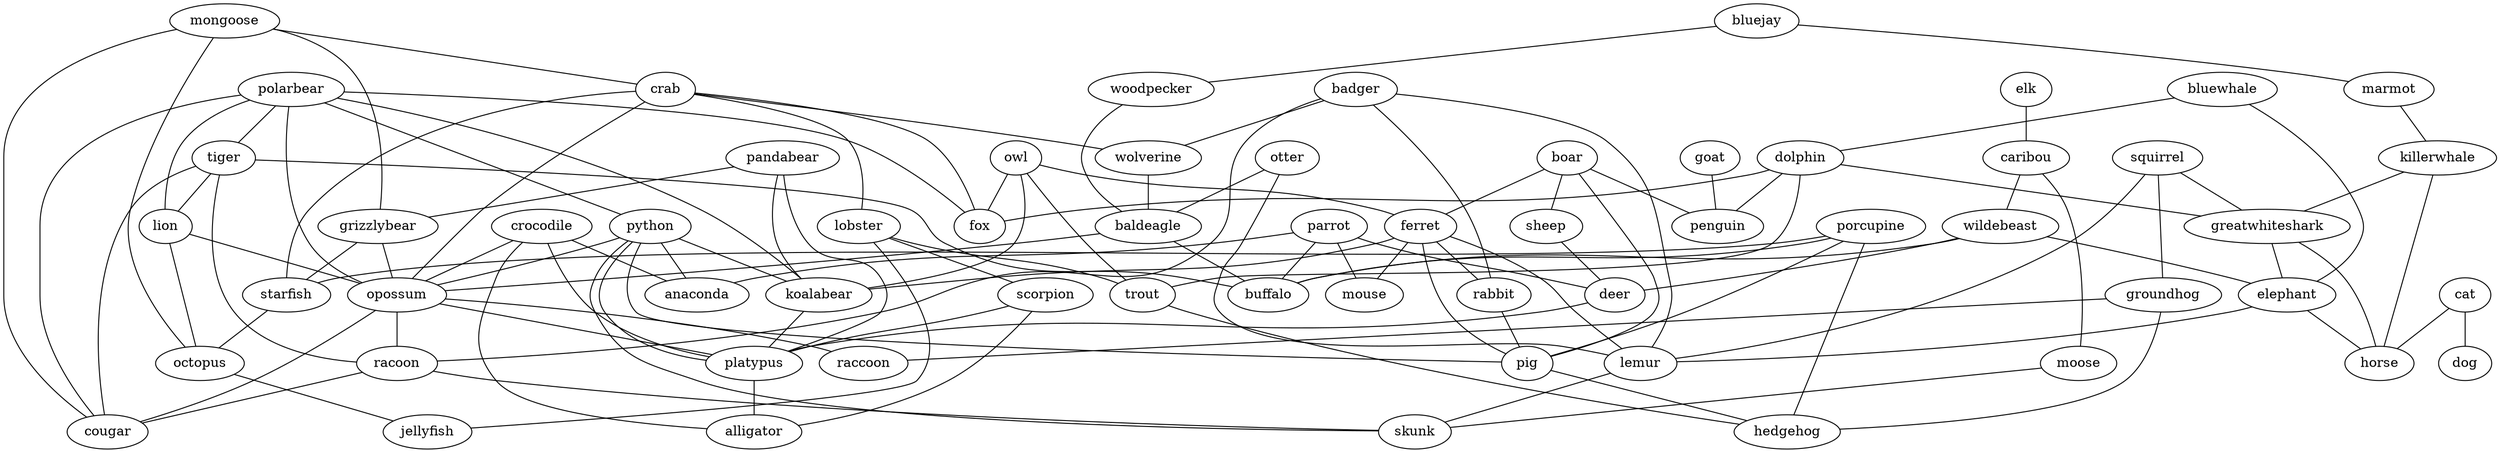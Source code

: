 strict graph  {
	owl -- ferret	 [weight=1];
	owl -- fox	 [weight=1];
	owl -- trout	 [weight=1];
	owl -- koalabear	 [weight=1];
	pandabear -- grizzlybear	 [weight=1];
	pandabear -- koalabear	 [weight=1];
	pandabear -- platypus	 [weight=1];
	crocodile -- anaconda	 [weight=1];
	crocodile -- opossum	 [weight=1];
	crocodile -- platypus	 [weight=1];
	crocodile -- alligator	 [weight=1];
	mongoose -- crab	 [weight=1];
	mongoose -- grizzlybear	 [weight=1];
	mongoose -- octopus	 [weight=1];
	mongoose -- cougar	 [weight=1];
	boar -- sheep	 [weight=1];
	boar -- ferret	 [weight=1];
	boar -- pig	 [weight=1];
	boar -- penguin	 [weight=1];
	badger -- rabbit	 [weight=1];
	badger -- wolverine	 [weight=1];
	badger -- racoon	 [weight=1];
	badger -- lemur	 [weight=1];
	sheep -- deer	 [weight=1];
	elk -- caribou	 [weight=1];
	crab -- starfish	 [weight=1];
	crab -- lobster	 [weight=1];
	crab -- fox	 [weight=1];
	crab -- wolverine	 [weight=1];
	crab -- opossum	 [weight=1];
	polarbear -- python	 [weight=1];
	polarbear -- tiger	 [weight=1];
	polarbear -- lion	 [weight=1];
	polarbear -- fox	 [weight=1];
	polarbear -- opossum	 [weight=1];
	polarbear -- koalabear	 [weight=1];
	polarbear -- cougar	 [weight=1];
	porcupine -- starfish	 [weight=1];
	porcupine -- pig	 [weight=1];
	porcupine -- buffalo	 [weight=1];
	porcupine -- hedgehog	 [weight=1];
	grizzlybear -- starfish	 [weight=1];
	grizzlybear -- opossum	 [weight=1];
	squirrel -- greatwhiteshark	 [weight=1];
	squirrel -- groundhog	 [weight=1];
	squirrel -- lemur	 [weight=1];
	starfish -- octopus	 [weight=1];
	python -- pig	 [weight=1];
	python -- anaconda	 [weight=1];
	python -- opossum	 [weight=1];
	python -- koalabear	 [weight=1];
	python -- platypus	 [weight=1];
	python -- skunk	 [weight=1];
	caribou -- wildebeast	 [weight=1];
	caribou -- moose	 [weight=1];
	tiger -- lion	 [weight=1];
	tiger -- racoon	 [weight=1];
	tiger -- cougar	 [weight=1];
	tiger -- buffalo	 [weight=1];
	ferret -- rabbit	 [weight=1];
	ferret -- pig	 [weight=1];
	ferret -- mouse	 [weight=1];
	ferret -- koalabear	 [weight=1];
	ferret -- lemur	 [weight=1];
	rabbit -- pig	 [weight=1];
	otter -- baldeagle	 [weight=1];
	otter -- lemur	 [weight=1];
	parrot -- deer	 [weight=1];
	parrot -- anaconda	 [weight=1];
	parrot -- mouse	 [weight=1];
	parrot -- buffalo	 [weight=1];
	bluejay -- marmot	 [weight=1];
	bluejay -- woodpecker	 [weight=1];
	cat -- horse	 [weight=1];
	cat -- dog	 [weight=1];
	wildebeast -- deer	 [weight=1];
	wildebeast -- elephant	 [weight=1];
	wildebeast -- buffalo	 [weight=1];
	bluewhale -- dolphin	 [weight=1];
	bluewhale -- elephant	 [weight=1];
	marmot -- killerwhale	 [weight=1];
	dolphin -- fox	 [weight=1];
	dolphin -- greatwhiteshark	 [weight=1];
	dolphin -- trout	 [weight=1];
	dolphin -- penguin	 [weight=1];
	deer -- platypus	 [weight=1];
	pig -- hedgehog	 [weight=1];
	lion -- octopus	 [weight=1];
	lion -- opossum	 [weight=1];
	lobster -- trout	 [weight=1];
	lobster -- scorpion	 [weight=1];
	lobster -- jellyfish	 [weight=1];
	woodpecker -- baldeagle	 [weight=1];
	killerwhale -- greatwhiteshark	 [weight=1];
	killerwhale -- horse	 [weight=1];
	greatwhiteshark -- elephant	 [weight=1];
	greatwhiteshark -- horse	 [weight=1];
	wolverine -- baldeagle	 [weight=1];
	baldeagle -- opossum	 [weight=1];
	baldeagle -- buffalo	 [weight=1];
	elephant -- horse	 [weight=1];
	elephant -- lemur	 [weight=1];
	goat -- penguin	 [weight=1];
	trout -- hedgehog	 [weight=1];
	moose -- skunk	 [weight=1];
	octopus -- jellyfish	 [weight=1];
	scorpion -- platypus	 [weight=1];
	scorpion -- alligator	 [weight=1];
	opossum -- racoon	 [weight=1];
	opossum -- cougar	 [weight=1];
	opossum -- platypus	 [weight=1];
	opossum -- raccoon	 [weight=1];
	racoon -- cougar	 [weight=1];
	racoon -- skunk	 [weight=1];
	koalabear -- platypus	 [weight=1];
	groundhog -- raccoon	 [weight=1];
	groundhog -- hedgehog	 [weight=1];
	lemur -- skunk	 [weight=1];
	platypus -- alligator	 [weight=1];
}
